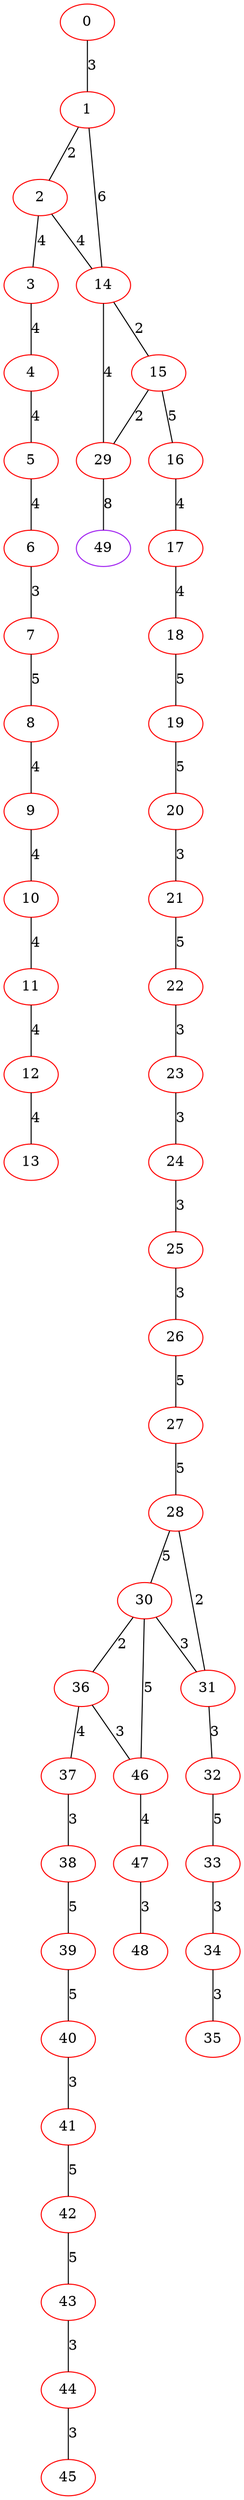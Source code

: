 graph "" {
0 [color=red, weight=1];
1 [color=red, weight=1];
2 [color=red, weight=1];
3 [color=red, weight=1];
4 [color=red, weight=1];
5 [color=red, weight=1];
6 [color=red, weight=1];
7 [color=red, weight=1];
8 [color=red, weight=1];
9 [color=red, weight=1];
10 [color=red, weight=1];
11 [color=red, weight=1];
12 [color=red, weight=1];
13 [color=red, weight=1];
14 [color=red, weight=1];
15 [color=red, weight=1];
16 [color=red, weight=1];
17 [color=red, weight=1];
18 [color=red, weight=1];
19 [color=red, weight=1];
20 [color=red, weight=1];
21 [color=red, weight=1];
22 [color=red, weight=1];
23 [color=red, weight=1];
24 [color=red, weight=1];
25 [color=red, weight=1];
26 [color=red, weight=1];
27 [color=red, weight=1];
28 [color=red, weight=1];
29 [color=red, weight=1];
30 [color=red, weight=1];
31 [color=red, weight=1];
32 [color=red, weight=1];
33 [color=red, weight=1];
34 [color=red, weight=1];
35 [color=red, weight=1];
36 [color=red, weight=1];
37 [color=red, weight=1];
38 [color=red, weight=1];
39 [color=red, weight=1];
40 [color=red, weight=1];
41 [color=red, weight=1];
42 [color=red, weight=1];
43 [color=red, weight=1];
44 [color=red, weight=1];
45 [color=red, weight=1];
46 [color=red, weight=1];
47 [color=red, weight=1];
48 [color=red, weight=1];
49 [color=purple, weight=4];
0 -- 1  [key=0, label=3];
1 -- 2  [key=0, label=2];
1 -- 14  [key=0, label=6];
2 -- 3  [key=0, label=4];
2 -- 14  [key=0, label=4];
3 -- 4  [key=0, label=4];
4 -- 5  [key=0, label=4];
5 -- 6  [key=0, label=4];
6 -- 7  [key=0, label=3];
7 -- 8  [key=0, label=5];
8 -- 9  [key=0, label=4];
9 -- 10  [key=0, label=4];
10 -- 11  [key=0, label=4];
11 -- 12  [key=0, label=4];
12 -- 13  [key=0, label=4];
14 -- 29  [key=0, label=4];
14 -- 15  [key=0, label=2];
15 -- 16  [key=0, label=5];
15 -- 29  [key=0, label=2];
16 -- 17  [key=0, label=4];
17 -- 18  [key=0, label=4];
18 -- 19  [key=0, label=5];
19 -- 20  [key=0, label=5];
20 -- 21  [key=0, label=3];
21 -- 22  [key=0, label=5];
22 -- 23  [key=0, label=3];
23 -- 24  [key=0, label=3];
24 -- 25  [key=0, label=3];
25 -- 26  [key=0, label=3];
26 -- 27  [key=0, label=5];
27 -- 28  [key=0, label=5];
28 -- 30  [key=0, label=5];
28 -- 31  [key=0, label=2];
29 -- 49  [key=0, label=8];
30 -- 36  [key=0, label=2];
30 -- 46  [key=0, label=5];
30 -- 31  [key=0, label=3];
31 -- 32  [key=0, label=3];
32 -- 33  [key=0, label=5];
33 -- 34  [key=0, label=3];
34 -- 35  [key=0, label=3];
36 -- 46  [key=0, label=3];
36 -- 37  [key=0, label=4];
37 -- 38  [key=0, label=3];
38 -- 39  [key=0, label=5];
39 -- 40  [key=0, label=5];
40 -- 41  [key=0, label=3];
41 -- 42  [key=0, label=5];
42 -- 43  [key=0, label=5];
43 -- 44  [key=0, label=3];
44 -- 45  [key=0, label=3];
46 -- 47  [key=0, label=4];
47 -- 48  [key=0, label=3];
}
